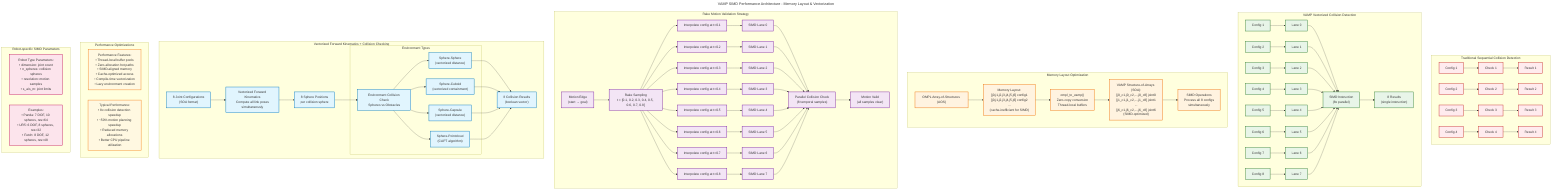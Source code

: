 ---
title: "VAMP SIMD Performance Architecture - Memory Layout & Vectorization"
---
graph TB
    %% Traditional vs VAMP Comparison
    subgraph "Traditional Sequential Collision Detection"
        T1["Config 1"] --> TC1["Check 1"]
        T2["Config 2"] --> TC2["Check 2"] 
        T3["Config 3"] --> TC3["Check 3"]
        T4["Config 4"] --> TC4["Check 4"]
        TC1 --> TR1["Result 1"]
        TC2 --> TR2["Result 2"]
        TC3 --> TR3["Result 3"]
        TC4 --> TR4["Result 4"]
    end
    
    subgraph "VAMP Vectorized Collision Detection"
        V1["Config 1"] --> VL1[Lane 0]
        V2["Config 2"] --> VL2[Lane 1]
        V3["Config 3"] --> VL3[Lane 2]
        V4["Config 4"] --> VL4[Lane 3]
        V5["Config 5"] --> VL5[Lane 4]
        V6["Config 6"] --> VL6[Lane 5]
        V7["Config 7"] --> VL7[Lane 6]
        V8["Config 8"] --> VL8[Lane 7]
        
        VL1 --> SIMD["SIMD Instruction<br/>(8x parallel)"]
        VL2 --> SIMD
        VL3 --> SIMD
        VL4 --> SIMD
        VL5 --> SIMD
        VL6 --> SIMD
        VL7 --> SIMD
        VL8 --> SIMD
        
        SIMD --> VR["8 Results<br/>(single instruction)"]
    end
    
    %% Memory Layout Transformation
    subgraph "Memory Layout Optimization"
        %% AOS Layout
        AOS_START["OMPL Array-of-Structures (AOS)"]
        AOS_START --> AOS_MEM["Memory Layout:<br/>[j0,j1,j2,j3,j4,j5,j6] config1<br/>[j0,j1,j2,j3,j4,j5,j6] config2<br/>...<br/>(cache-inefficient for SIMD)"]
        
        %% Conversion Process
        AOS_MEM --> CONV["ompl_to_vamp()<br/>Zero-copy conversion<br/>Thread-local buffers"]
        
        %% SOA Layout
        CONV --> SOA_MEM["VAMP Structure-of-Arrays (SOA):<br/>[j0_c1,j0_c2,...,j0_c8] joint0<br/>[j1_c1,j1_c2,...,j1_c8] joint1<br/>...<br/>[j6_c1,j6_c2,...,j6_c8] joint6<br/>(SIMD-optimized)"]
        
        SOA_MEM --> SIMD_OPS["SIMD Operations<br/>Process all 8 configs<br/>simultaneously"]
    end
    
    %% Motion Validation Detail
    subgraph "Rake Motion Validation Strategy"
        MOTION_START["Motion Edge<br/>(start → goal)"]
        MOTION_START --> RAKE_SAMPLE["Rake Sampling<br/>t = [0.1, 0.2, 0.3, 0.4, 0.5, 0.6, 0.7, 0.8]"]
        
        RAKE_SAMPLE --> INTERP1["Interpolate config at t=0.1"] --> LANE1[SIMD Lane 0]
        RAKE_SAMPLE --> INTERP2["Interpolate config at t=0.2"] --> LANE2[SIMD Lane 1]
        RAKE_SAMPLE --> INTERP3["Interpolate config at t=0.3"] --> LANE3[SIMD Lane 2]
        RAKE_SAMPLE --> INTERP4["Interpolate config at t=0.4"] --> LANE4[SIMD Lane 3]
        RAKE_SAMPLE --> INTERP5["Interpolate config at t=0.5"] --> LANE5[SIMD Lane 4]
        RAKE_SAMPLE --> INTERP6["Interpolate config at t=0.6"] --> LANE6[SIMD Lane 5]
        RAKE_SAMPLE --> INTERP7["Interpolate config at t=0.7"] --> LANE7[SIMD Lane 6]
        RAKE_SAMPLE --> INTERP8["Interpolate config at t=0.8"] --> LANE8[SIMD Lane 7]
        
        LANE1 --> PARALLEL_CHECK["Parallel Collision Check<br/>(8 temporal samples)"]
        LANE2 --> PARALLEL_CHECK
        LANE3 --> PARALLEL_CHECK
        LANE4 --> PARALLEL_CHECK
        LANE5 --> PARALLEL_CHECK
        LANE6 --> PARALLEL_CHECK
        LANE7 --> PARALLEL_CHECK
        LANE8 --> PARALLEL_CHECK
        
        PARALLEL_CHECK --> MOTION_RESULT["Motion Valid<br/>(all samples clear)"]
    end
    
    %% Forward Kinematics Detail
    subgraph "Vectorized Forward Kinematics + Collision Checking"
        FK_INPUT["8 Joint Configurations<br/>(SOA format)"]
        FK_INPUT --> FK_COMPUTE["Vectorized Forward Kinematics<br/>Compute all link poses<br/>simultaneously"]
        
        FK_COMPUTE --> SPHERE_POS["8 Sphere Positions<br/>per collision sphere"]
        SPHERE_POS --> COLLISION_ENV["Environment Collision Check<br/>Spheres vs Obstacles"]
        
        subgraph "Environment Types"
            COLLISION_ENV --> SPHERE_COLL["Sphere-Sphere<br/>(vectorized distance)"]
            COLLISION_ENV --> CUBOID_COLL["Sphere-Cuboid<br/>(vectorized containment)"]
            COLLISION_ENV --> CAPSULE_COLL["Sphere-Capsule<br/>(vectorized distance)"]
            COLLISION_ENV --> CLOUD_COLL["Sphere-Pointcloud<br/>(CAPT algorithm)"]
        end
        
        SPHERE_COLL --> FINAL_RESULT["8 Collision Results<br/>(boolean vector)"]
        CUBOID_COLL --> FINAL_RESULT
        CAPSULE_COLL --> FINAL_RESULT
        CLOUD_COLL --> FINAL_RESULT
    end
    
    %% Performance Characteristics
    subgraph "Performance Optimizations"
        PERF_FEATURES["Performance Features:<br/>• Thread-local buffer pools<br/>• Zero-allocation hot paths<br/>• SIMD-aligned memory<br/>• Cache-optimized access<br/>• Compile-time vectorization<br/>• Lazy environment creation"]
        
        PERF_METRICS["Typical Performance:<br/>• 8x collision detection speedup<br/>• ~50% motion planning speedup<br/>• Reduced memory allocations<br/>• Better CPU pipeline utilization"]
    end
    
    %% Robot-specific Configuration
    subgraph "Robot-specific SIMD Parameters"
        ROBOT_PARAMS["Robot Type Parameters:<br/>• dimension: joint count<br/>• n_spheres: collision spheres<br/>• resolution: motion samples<br/>• s_a/s_m: joint limits"]
        
        ROBOT_EXAMPLES["Examples:<br/>• Panda: 7 DOF, 10 spheres, res=64<br/>• UR5: 6 DOF, 8 spheres, res=32<br/>• Fetch: 8 DOF, 12 spheres, res=48"]
    end
    
    %% Style definitions
    classDef traditional fill:#ffebee,stroke:#c62828,stroke-width:2px
    classDef vamp fill:#e8f5e8,stroke:#2e7d32,stroke-width:2px
    classDef memory fill:#fff3e0,stroke:#ef6c00,stroke-width:2px
    classDef motion fill:#f3e5f5,stroke:#7b1fa2,stroke-width:2px
    classDef forward fill:#e1f5fe,stroke:#0277bd,stroke-width:2px
    classDef perf fill:#fff8e1,stroke:#f57f17,stroke-width:2px
    classDef robot fill:#fce4ec,stroke:#c2185b,stroke-width:2px
    
    %% Apply styles
    class T1,T2,T3,T4,TC1,TC2,TC3,TC4,TR1,TR2,TR3,TR4 traditional
    class V1,V2,V3,V4,V5,V6,V7,V8,VL1,VL2,VL3,VL4,VL5,VL6,VL7,VL8,SIMD,VR vamp
    class AOS_START,AOS_MEM,CONV,SOA_MEM,SIMD_OPS memory
    class MOTION_START,RAKE_SAMPLE,INTERP1,INTERP2,INTERP3,INTERP4,INTERP5,INTERP6,INTERP7,INTERP8,LANE1,LANE2,LANE3,LANE4,LANE5,LANE6,LANE7,LANE8,PARALLEL_CHECK,MOTION_RESULT motion
    class FK_INPUT,FK_COMPUTE,SPHERE_POS,COLLISION_ENV,SPHERE_COLL,CUBOID_COLL,CAPSULE_COLL,CLOUD_COLL,FINAL_RESULT forward
    class PERF_FEATURES,PERF_METRICS perf
    class ROBOT_PARAMS,ROBOT_EXAMPLES robot